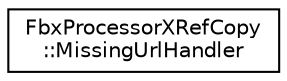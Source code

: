 digraph "クラス階層図"
{
  edge [fontname="Helvetica",fontsize="10",labelfontname="Helvetica",labelfontsize="10"];
  node [fontname="Helvetica",fontsize="10",shape=record];
  rankdir="LR";
  Node0 [label="FbxProcessorXRefCopy\l::MissingUrlHandler",height=0.2,width=0.4,color="black", fillcolor="white", style="filled",URL="$class_fbx_processor_x_ref_copy_1_1_missing_url_handler.html"];
}
